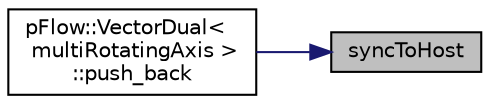 digraph "syncToHost"
{
 // LATEX_PDF_SIZE
  edge [fontname="Helvetica",fontsize="10",labelfontname="Helvetica",labelfontsize="10"];
  node [fontname="Helvetica",fontsize="10",shape=record];
  rankdir="RL";
  Node1 [label="syncToHost",height=0.2,width=0.4,color="black", fillcolor="grey75", style="filled", fontcolor="black",tooltip=" "];
  Node1 -> Node2 [dir="back",color="midnightblue",fontsize="10",style="solid",fontname="Helvetica"];
  Node2 [label="pFlow::VectorDual\<\l multiRotatingAxis \>\l::push_back",height=0.2,width=0.4,color="black", fillcolor="white", style="filled",URL="$classpFlow_1_1VectorDual.html#aa212f884f1d546a284420c4b752933a7",tooltip=" "];
}
